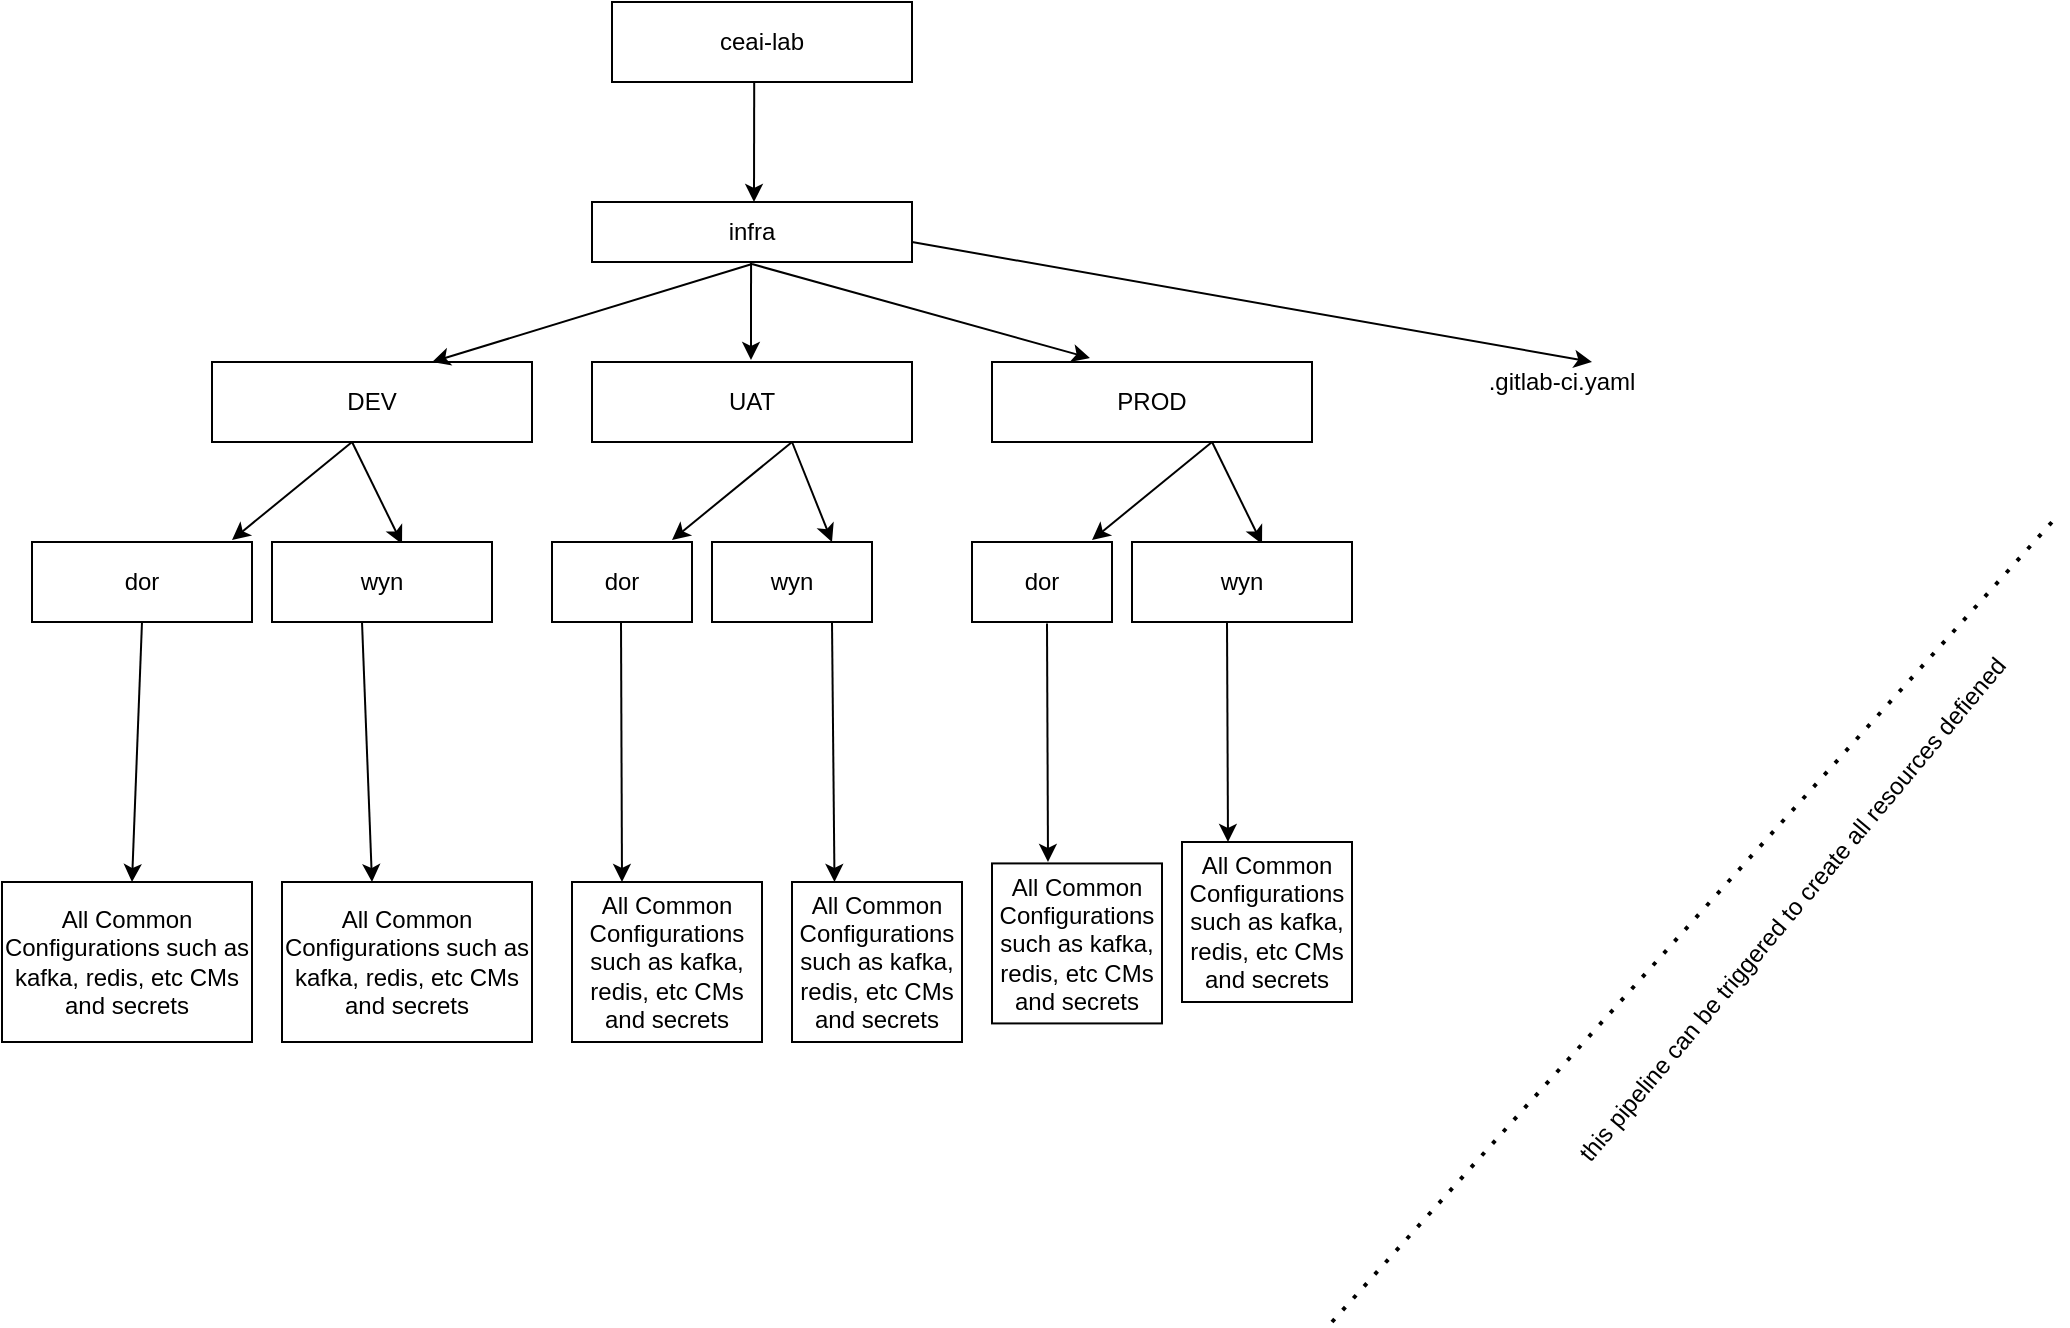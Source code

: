 <mxfile version="13.6.4" type="github">
  <diagram id="C5RBs43oDa-KdzZeNtuy" name="Page-1">
    <mxGraphModel dx="2249" dy="713" grid="1" gridSize="10" guides="1" tooltips="1" connect="1" arrows="1" fold="1" page="1" pageScale="1" pageWidth="827" pageHeight="1169" math="0" shadow="0">
      <root>
        <mxCell id="WIyWlLk6GJQsqaUBKTNV-0" />
        <mxCell id="WIyWlLk6GJQsqaUBKTNV-1" parent="WIyWlLk6GJQsqaUBKTNV-0" />
        <mxCell id="0-Yrpr5TJiJ0qa2s8P8Z-0" value="ceai-lab" style="rounded=0;whiteSpace=wrap;html=1;" vertex="1" parent="WIyWlLk6GJQsqaUBKTNV-1">
          <mxGeometry x="60" y="20" width="150" height="40" as="geometry" />
        </mxCell>
        <mxCell id="0-Yrpr5TJiJ0qa2s8P8Z-2" value="" style="endArrow=classic;html=1;exitX=0.474;exitY=1.013;exitDx=0;exitDy=0;exitPerimeter=0;" edge="1" parent="WIyWlLk6GJQsqaUBKTNV-1" source="0-Yrpr5TJiJ0qa2s8P8Z-0">
          <mxGeometry width="50" height="50" relative="1" as="geometry">
            <mxPoint x="160" y="190" as="sourcePoint" />
            <mxPoint x="131" y="120" as="targetPoint" />
          </mxGeometry>
        </mxCell>
        <mxCell id="0-Yrpr5TJiJ0qa2s8P8Z-3" value="infra" style="rounded=0;whiteSpace=wrap;html=1;" vertex="1" parent="WIyWlLk6GJQsqaUBKTNV-1">
          <mxGeometry x="50" y="120" width="160" height="30" as="geometry" />
        </mxCell>
        <mxCell id="0-Yrpr5TJiJ0qa2s8P8Z-5" value="" style="endArrow=classic;html=1;exitX=0.474;exitY=1.013;exitDx=0;exitDy=0;exitPerimeter=0;" edge="1" parent="WIyWlLk6GJQsqaUBKTNV-1">
          <mxGeometry width="50" height="50" relative="1" as="geometry">
            <mxPoint x="129.52" y="150.0" as="sourcePoint" />
            <mxPoint x="129.5" y="198.96" as="targetPoint" />
          </mxGeometry>
        </mxCell>
        <mxCell id="0-Yrpr5TJiJ0qa2s8P8Z-6" value="UAT" style="rounded=0;whiteSpace=wrap;html=1;" vertex="1" parent="WIyWlLk6GJQsqaUBKTNV-1">
          <mxGeometry x="50" y="200" width="160" height="40" as="geometry" />
        </mxCell>
        <mxCell id="0-Yrpr5TJiJ0qa2s8P8Z-8" value="" style="endArrow=classic;html=1;exitX=0.474;exitY=1.013;exitDx=0;exitDy=0;exitPerimeter=0;" edge="1" parent="WIyWlLk6GJQsqaUBKTNV-1">
          <mxGeometry width="50" height="50" relative="1" as="geometry">
            <mxPoint x="-69.98" y="240" as="sourcePoint" />
            <mxPoint x="-130" y="289" as="targetPoint" />
          </mxGeometry>
        </mxCell>
        <mxCell id="0-Yrpr5TJiJ0qa2s8P8Z-9" value="DEV" style="rounded=0;whiteSpace=wrap;html=1;" vertex="1" parent="WIyWlLk6GJQsqaUBKTNV-1">
          <mxGeometry x="-140" y="200" width="160" height="40" as="geometry" />
        </mxCell>
        <mxCell id="0-Yrpr5TJiJ0qa2s8P8Z-10" value="PROD" style="rounded=0;whiteSpace=wrap;html=1;" vertex="1" parent="WIyWlLk6GJQsqaUBKTNV-1">
          <mxGeometry x="250" y="200" width="160" height="40" as="geometry" />
        </mxCell>
        <mxCell id="0-Yrpr5TJiJ0qa2s8P8Z-11" value="" style="endArrow=classic;html=1;exitX=0.474;exitY=1.013;exitDx=0;exitDy=0;exitPerimeter=0;entryX=0.5;entryY=0;entryDx=0;entryDy=0;" edge="1" parent="WIyWlLk6GJQsqaUBKTNV-1">
          <mxGeometry width="50" height="50" relative="1" as="geometry">
            <mxPoint x="130.02" y="151.04" as="sourcePoint" />
            <mxPoint x="-30" y="200" as="targetPoint" />
          </mxGeometry>
        </mxCell>
        <mxCell id="0-Yrpr5TJiJ0qa2s8P8Z-12" value="" style="endArrow=classic;html=1;exitX=0.474;exitY=1.013;exitDx=0;exitDy=0;exitPerimeter=0;entryX=0.306;entryY=-0.05;entryDx=0;entryDy=0;entryPerimeter=0;" edge="1" parent="WIyWlLk6GJQsqaUBKTNV-1" target="0-Yrpr5TJiJ0qa2s8P8Z-10">
          <mxGeometry width="50" height="50" relative="1" as="geometry">
            <mxPoint x="130.02" y="151.04" as="sourcePoint" />
            <mxPoint x="306.08" y="189" as="targetPoint" />
          </mxGeometry>
        </mxCell>
        <mxCell id="0-Yrpr5TJiJ0qa2s8P8Z-13" value="" style="endArrow=classic;html=1;exitX=0.474;exitY=1.013;exitDx=0;exitDy=0;exitPerimeter=0;entryX=0.591;entryY=0.025;entryDx=0;entryDy=0;entryPerimeter=0;" edge="1" parent="WIyWlLk6GJQsqaUBKTNV-1" target="0-Yrpr5TJiJ0qa2s8P8Z-15">
          <mxGeometry width="50" height="50" relative="1" as="geometry">
            <mxPoint x="-69.98" y="240" as="sourcePoint" />
            <mxPoint x="-40" y="280" as="targetPoint" />
          </mxGeometry>
        </mxCell>
        <mxCell id="0-Yrpr5TJiJ0qa2s8P8Z-14" value="dor" style="rounded=0;whiteSpace=wrap;html=1;" vertex="1" parent="WIyWlLk6GJQsqaUBKTNV-1">
          <mxGeometry x="-230" y="290" width="110" height="40" as="geometry" />
        </mxCell>
        <mxCell id="0-Yrpr5TJiJ0qa2s8P8Z-15" value="wyn" style="rounded=0;whiteSpace=wrap;html=1;" vertex="1" parent="WIyWlLk6GJQsqaUBKTNV-1">
          <mxGeometry x="-110" y="290" width="110" height="40" as="geometry" />
        </mxCell>
        <mxCell id="0-Yrpr5TJiJ0qa2s8P8Z-16" value="" style="endArrow=classic;html=1;exitX=0.474;exitY=1.013;exitDx=0;exitDy=0;exitPerimeter=0;" edge="1" parent="WIyWlLk6GJQsqaUBKTNV-1">
          <mxGeometry width="50" height="50" relative="1" as="geometry">
            <mxPoint x="150.02" y="240" as="sourcePoint" />
            <mxPoint x="90" y="289" as="targetPoint" />
          </mxGeometry>
        </mxCell>
        <mxCell id="0-Yrpr5TJiJ0qa2s8P8Z-17" value="" style="endArrow=classic;html=1;exitX=0.474;exitY=1.013;exitDx=0;exitDy=0;exitPerimeter=0;entryX=0.75;entryY=0;entryDx=0;entryDy=0;" edge="1" parent="WIyWlLk6GJQsqaUBKTNV-1" target="0-Yrpr5TJiJ0qa2s8P8Z-19">
          <mxGeometry width="50" height="50" relative="1" as="geometry">
            <mxPoint x="150.02" y="240" as="sourcePoint" />
            <mxPoint x="180" y="280" as="targetPoint" />
          </mxGeometry>
        </mxCell>
        <mxCell id="0-Yrpr5TJiJ0qa2s8P8Z-18" value="dor" style="rounded=0;whiteSpace=wrap;html=1;" vertex="1" parent="WIyWlLk6GJQsqaUBKTNV-1">
          <mxGeometry x="30" y="290" width="70" height="40" as="geometry" />
        </mxCell>
        <mxCell id="0-Yrpr5TJiJ0qa2s8P8Z-19" value="wyn" style="rounded=0;whiteSpace=wrap;html=1;" vertex="1" parent="WIyWlLk6GJQsqaUBKTNV-1">
          <mxGeometry x="110" y="290" width="80" height="40" as="geometry" />
        </mxCell>
        <mxCell id="0-Yrpr5TJiJ0qa2s8P8Z-20" value="" style="endArrow=classic;html=1;exitX=0.474;exitY=1.013;exitDx=0;exitDy=0;exitPerimeter=0;" edge="1" parent="WIyWlLk6GJQsqaUBKTNV-1">
          <mxGeometry width="50" height="50" relative="1" as="geometry">
            <mxPoint x="360.02" y="240" as="sourcePoint" />
            <mxPoint x="300" y="289" as="targetPoint" />
          </mxGeometry>
        </mxCell>
        <mxCell id="0-Yrpr5TJiJ0qa2s8P8Z-21" value="" style="endArrow=classic;html=1;exitX=0.474;exitY=1.013;exitDx=0;exitDy=0;exitPerimeter=0;entryX=0.591;entryY=0.025;entryDx=0;entryDy=0;entryPerimeter=0;" edge="1" parent="WIyWlLk6GJQsqaUBKTNV-1" target="0-Yrpr5TJiJ0qa2s8P8Z-23">
          <mxGeometry width="50" height="50" relative="1" as="geometry">
            <mxPoint x="360.02" y="240" as="sourcePoint" />
            <mxPoint x="390" y="280" as="targetPoint" />
          </mxGeometry>
        </mxCell>
        <mxCell id="0-Yrpr5TJiJ0qa2s8P8Z-22" value="dor" style="rounded=0;whiteSpace=wrap;html=1;" vertex="1" parent="WIyWlLk6GJQsqaUBKTNV-1">
          <mxGeometry x="240" y="290" width="70" height="40" as="geometry" />
        </mxCell>
        <mxCell id="0-Yrpr5TJiJ0qa2s8P8Z-23" value="wyn" style="rounded=0;whiteSpace=wrap;html=1;" vertex="1" parent="WIyWlLk6GJQsqaUBKTNV-1">
          <mxGeometry x="320" y="290" width="110" height="40" as="geometry" />
        </mxCell>
        <mxCell id="0-Yrpr5TJiJ0qa2s8P8Z-24" value="" style="endArrow=classic;html=1;exitX=0.5;exitY=1;exitDx=0;exitDy=0;" edge="1" parent="WIyWlLk6GJQsqaUBKTNV-1" source="0-Yrpr5TJiJ0qa2s8P8Z-14">
          <mxGeometry width="50" height="50" relative="1" as="geometry">
            <mxPoint x="-69.98" y="360" as="sourcePoint" />
            <mxPoint x="-180" y="460" as="targetPoint" />
          </mxGeometry>
        </mxCell>
        <mxCell id="0-Yrpr5TJiJ0qa2s8P8Z-25" value="" style="endArrow=classic;html=1;exitX=0.5;exitY=1;exitDx=0;exitDy=0;" edge="1" parent="WIyWlLk6GJQsqaUBKTNV-1">
          <mxGeometry width="50" height="50" relative="1" as="geometry">
            <mxPoint x="-65" y="330" as="sourcePoint" />
            <mxPoint x="-60" y="460" as="targetPoint" />
          </mxGeometry>
        </mxCell>
        <mxCell id="0-Yrpr5TJiJ0qa2s8P8Z-26" value="" style="endArrow=classic;html=1;exitX=0.5;exitY=1;exitDx=0;exitDy=0;" edge="1" parent="WIyWlLk6GJQsqaUBKTNV-1">
          <mxGeometry width="50" height="50" relative="1" as="geometry">
            <mxPoint x="64.5" y="330" as="sourcePoint" />
            <mxPoint x="65" y="460" as="targetPoint" />
          </mxGeometry>
        </mxCell>
        <mxCell id="0-Yrpr5TJiJ0qa2s8P8Z-27" value="" style="endArrow=classic;html=1;exitX=0.75;exitY=1;exitDx=0;exitDy=0;entryX=0.25;entryY=0;entryDx=0;entryDy=0;" edge="1" parent="WIyWlLk6GJQsqaUBKTNV-1" source="0-Yrpr5TJiJ0qa2s8P8Z-19" target="0-Yrpr5TJiJ0qa2s8P8Z-41">
          <mxGeometry width="50" height="50" relative="1" as="geometry">
            <mxPoint x="180" y="330" as="sourcePoint" />
            <mxPoint x="180" y="440" as="targetPoint" />
          </mxGeometry>
        </mxCell>
        <mxCell id="0-Yrpr5TJiJ0qa2s8P8Z-28" value="" style="endArrow=classic;html=1;exitX=0.5;exitY=1;exitDx=0;exitDy=0;" edge="1" parent="WIyWlLk6GJQsqaUBKTNV-1">
          <mxGeometry width="50" height="50" relative="1" as="geometry">
            <mxPoint x="277.5" y="330.71" as="sourcePoint" />
            <mxPoint x="278" y="450" as="targetPoint" />
          </mxGeometry>
        </mxCell>
        <mxCell id="0-Yrpr5TJiJ0qa2s8P8Z-29" value="" style="endArrow=classic;html=1;exitX=0.5;exitY=1;exitDx=0;exitDy=0;" edge="1" parent="WIyWlLk6GJQsqaUBKTNV-1">
          <mxGeometry width="50" height="50" relative="1" as="geometry">
            <mxPoint x="367.5" y="330" as="sourcePoint" />
            <mxPoint x="368" y="440" as="targetPoint" />
          </mxGeometry>
        </mxCell>
        <mxCell id="0-Yrpr5TJiJ0qa2s8P8Z-30" value="All Common Configurations such as kafka, redis, etc CMs and secrets" style="rounded=0;whiteSpace=wrap;html=1;" vertex="1" parent="WIyWlLk6GJQsqaUBKTNV-1">
          <mxGeometry x="-245" y="460" width="125" height="80" as="geometry" />
        </mxCell>
        <mxCell id="0-Yrpr5TJiJ0qa2s8P8Z-31" value="" style="endArrow=classic;html=1;exitX=0.474;exitY=1.013;exitDx=0;exitDy=0;exitPerimeter=0;" edge="1" parent="WIyWlLk6GJQsqaUBKTNV-1">
          <mxGeometry width="50" height="50" relative="1" as="geometry">
            <mxPoint x="210" y="140.0" as="sourcePoint" />
            <mxPoint x="550" y="200" as="targetPoint" />
          </mxGeometry>
        </mxCell>
        <mxCell id="0-Yrpr5TJiJ0qa2s8P8Z-33" value=".gitlab-ci.yaml" style="text;html=1;strokeColor=none;fillColor=none;align=center;verticalAlign=middle;whiteSpace=wrap;rounded=0;" vertex="1" parent="WIyWlLk6GJQsqaUBKTNV-1">
          <mxGeometry x="460" y="200" width="150" height="20" as="geometry" />
        </mxCell>
        <mxCell id="0-Yrpr5TJiJ0qa2s8P8Z-35" value="" style="endArrow=none;dashed=1;html=1;dashPattern=1 3;strokeWidth=2;" edge="1" parent="WIyWlLk6GJQsqaUBKTNV-1">
          <mxGeometry width="50" height="50" relative="1" as="geometry">
            <mxPoint x="420" y="680" as="sourcePoint" />
            <mxPoint x="780" y="280" as="targetPoint" />
          </mxGeometry>
        </mxCell>
        <mxCell id="0-Yrpr5TJiJ0qa2s8P8Z-36" value="this pipeline can be triggered to create all resources defiened" style="text;html=1;strokeColor=none;fillColor=none;align=center;verticalAlign=middle;whiteSpace=wrap;rounded=0;rotation=-50;" vertex="1" parent="WIyWlLk6GJQsqaUBKTNV-1">
          <mxGeometry x="463.74" y="450.71" width="372.93" height="46.57" as="geometry" />
        </mxCell>
        <mxCell id="0-Yrpr5TJiJ0qa2s8P8Z-39" value="All Common Configurations such as kafka, redis, etc CMs and secrets" style="rounded=0;whiteSpace=wrap;html=1;" vertex="1" parent="WIyWlLk6GJQsqaUBKTNV-1">
          <mxGeometry x="-105" y="460" width="125" height="80" as="geometry" />
        </mxCell>
        <mxCell id="0-Yrpr5TJiJ0qa2s8P8Z-40" value="All Common Configurations such as kafka, redis, etc CMs and secrets" style="rounded=0;whiteSpace=wrap;html=1;" vertex="1" parent="WIyWlLk6GJQsqaUBKTNV-1">
          <mxGeometry x="40" y="460" width="95" height="80" as="geometry" />
        </mxCell>
        <mxCell id="0-Yrpr5TJiJ0qa2s8P8Z-41" value="All Common Configurations such as kafka, redis, etc CMs and secrets" style="rounded=0;whiteSpace=wrap;html=1;" vertex="1" parent="WIyWlLk6GJQsqaUBKTNV-1">
          <mxGeometry x="150" y="460" width="85" height="80" as="geometry" />
        </mxCell>
        <mxCell id="0-Yrpr5TJiJ0qa2s8P8Z-42" value="All Common Configurations such as kafka, redis, etc CMs and secrets" style="rounded=0;whiteSpace=wrap;html=1;" vertex="1" parent="WIyWlLk6GJQsqaUBKTNV-1">
          <mxGeometry x="250" y="450.71" width="85" height="80" as="geometry" />
        </mxCell>
        <mxCell id="0-Yrpr5TJiJ0qa2s8P8Z-43" value="All Common Configurations such as kafka, redis, etc CMs and secrets" style="rounded=0;whiteSpace=wrap;html=1;" vertex="1" parent="WIyWlLk6GJQsqaUBKTNV-1">
          <mxGeometry x="345" y="440" width="85" height="80" as="geometry" />
        </mxCell>
      </root>
    </mxGraphModel>
  </diagram>
</mxfile>
